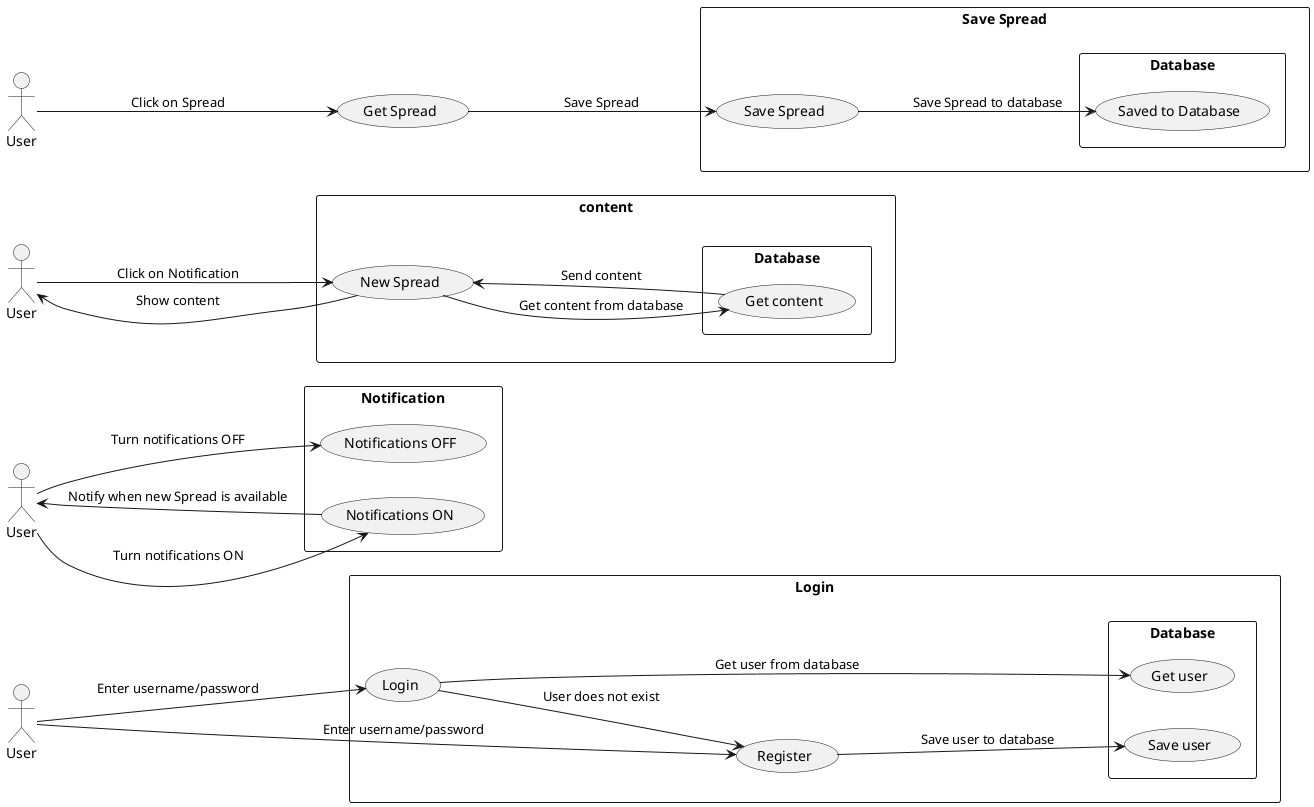 @startuml
left to right direction

actor User as usr

rectangle "Login" {
    usecase "Login" as UC_Login
    usecase "Register" as UC_Register
    
    rectangle "Database" {
        usecase "Get user" as UC_GetUser
        usecase "Save user" as UC_SaveUser
    }
}

usr --> UC_Login : "Enter username/password"
UC_Login --> UC_GetUser : "Get user from database"


usr --> UC_Register : "Enter username/password"
UC_Register --> UC_SaveUser : "Save user to database"

UC_Login --> UC_Register : "User does not exist"

actor User as usr1

rectangle "Notification" {
    usecase "Notifications ON" as UC_NotificationsON
    usecase "Notifications OFF" as UC_NotificationsOFF
}
usr1-->UC_NotificationsON : "Turn notifications ON"
UC_NotificationsON-->usr1 : "Notify when new Spread is available"

usr1-->UC_NotificationsOFF : "Turn notifications OFF"

actor User as usr2

rectangle content{
    usecase "New Spread" as UC_Content
    rectangle "Database" as DB {
        usecase "Get content" as UC_GetContent
    }
}

usr2 --> UC_Content : "Click on Notification"
UC_Content --> UC_GetContent : "Get content from database"
UC_GetContent --> UC_Content : "Send content"
UC_Content --> usr2 : "Show content"

actor User as usr3

usecase "Get Spread" as UC_GetSpread
rectangle "Save Spread"{
    usecase "Save Spread" as UC_SaveSpread
    rectangle "Database" as DB1 {
        usecase "Saved to Database" as UC_SaveSpreadDB
    }
}
usr3 --> UC_GetSpread : "Click on Spread"
UC_GetSpread --> UC_SaveSpread : "Save Spread"
UC_SaveSpread --> UC_SaveSpreadDB : "Save Spread to database"

@enduml